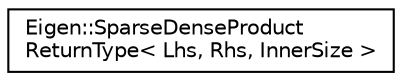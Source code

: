 digraph "Graphical Class Hierarchy"
{
  edge [fontname="Helvetica",fontsize="10",labelfontname="Helvetica",labelfontsize="10"];
  node [fontname="Helvetica",fontsize="10",shape=record];
  rankdir="LR";
  Node1 [label="Eigen::SparseDenseProduct\lReturnType\< Lhs, Rhs, InnerSize \>",height=0.2,width=0.4,color="black", fillcolor="white", style="filled",URL="$struct_eigen_1_1_sparse_dense_product_return_type.html"];
}
